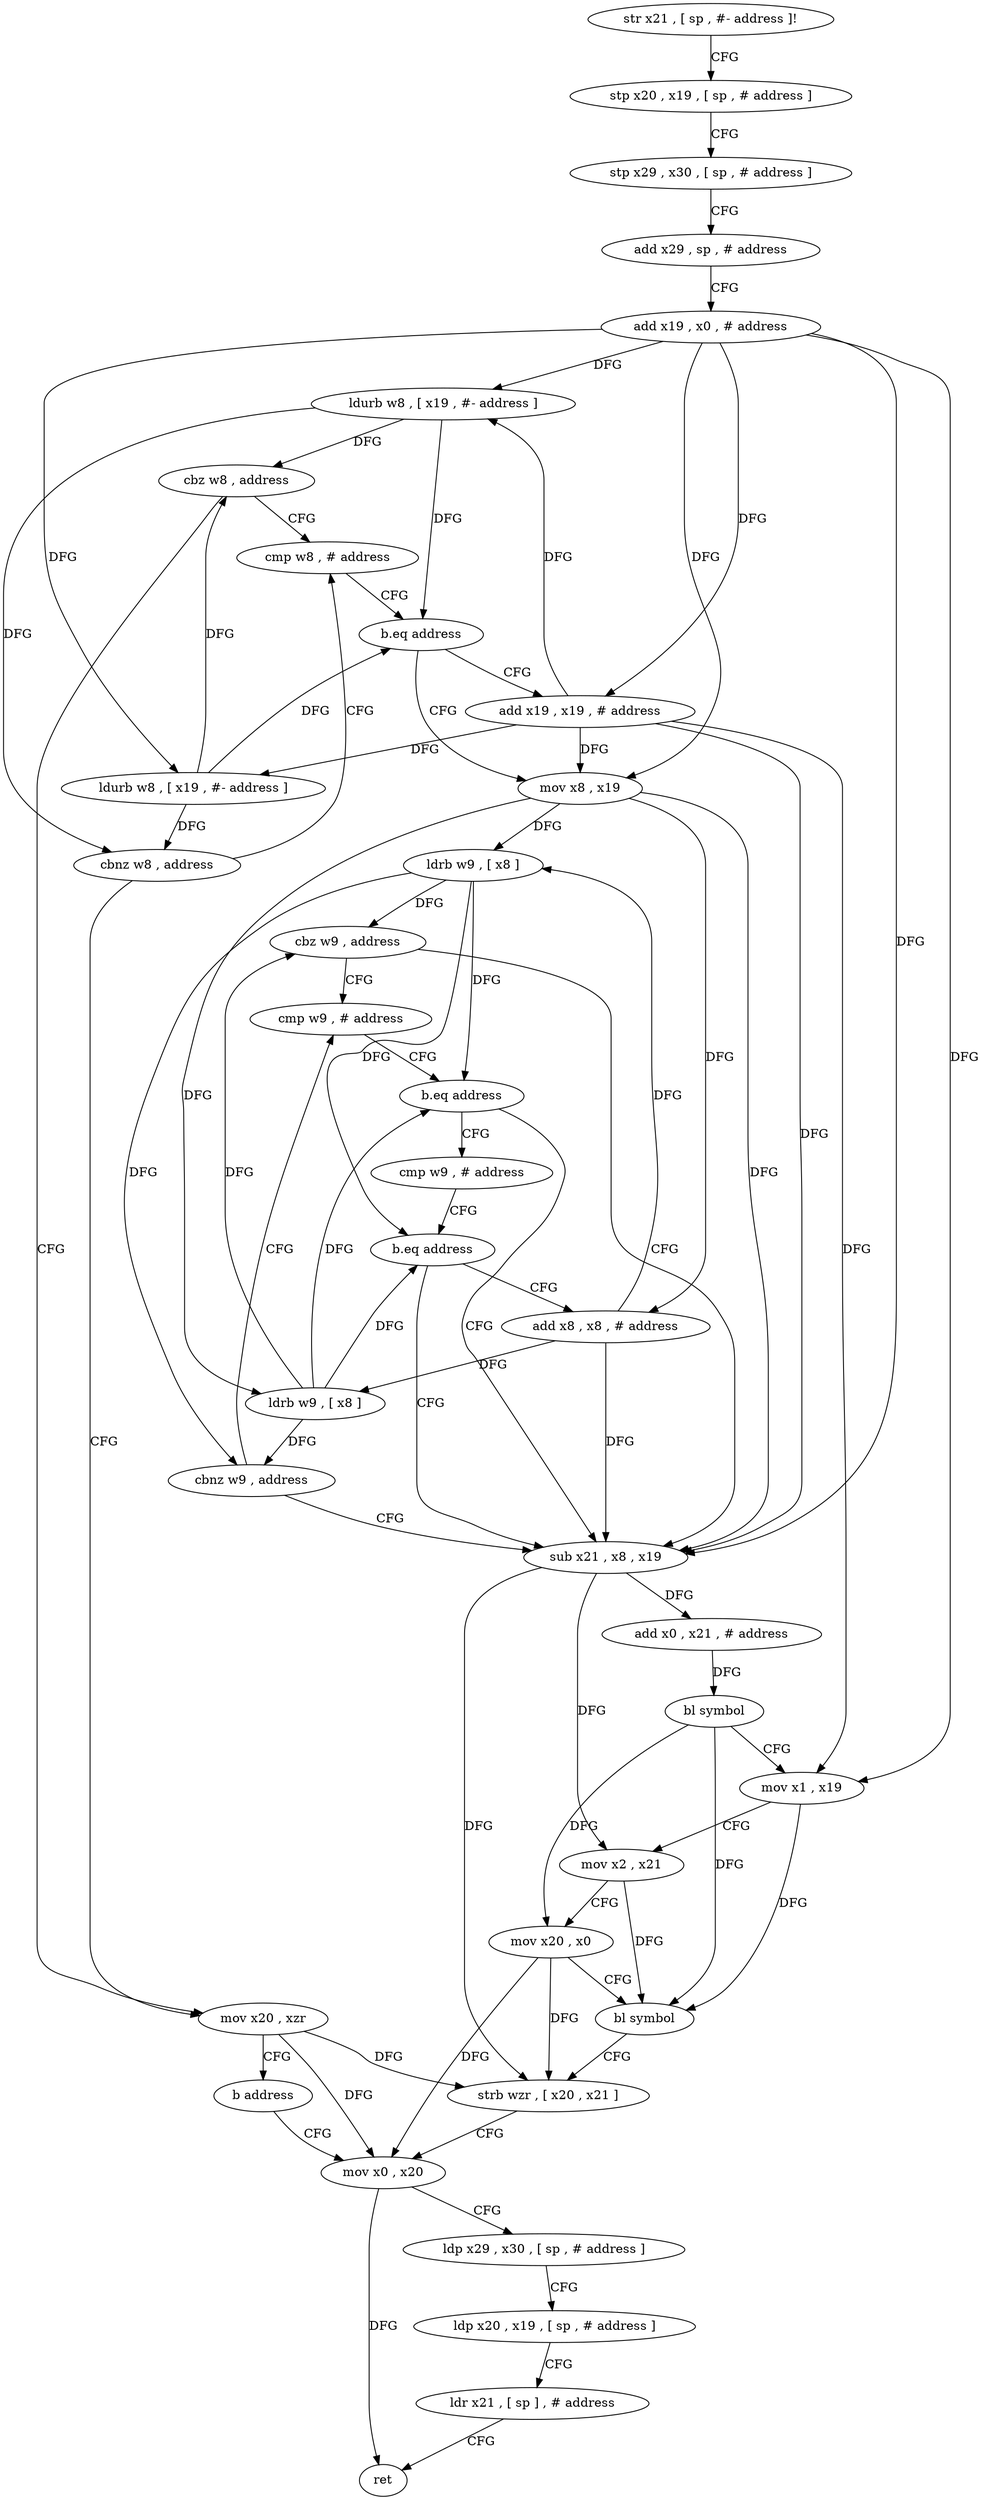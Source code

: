 digraph "func" {
"121480" [label = "str x21 , [ sp , #- address ]!" ]
"121484" [label = "stp x20 , x19 , [ sp , # address ]" ]
"121488" [label = "stp x29 , x30 , [ sp , # address ]" ]
"121492" [label = "add x29 , sp , # address" ]
"121496" [label = "add x19 , x0 , # address" ]
"121500" [label = "ldurb w8 , [ x19 , #- address ]" ]
"121504" [label = "cbz w8 , address" ]
"121528" [label = "mov x20 , xzr" ]
"121508" [label = "cmp w8 , # address" ]
"121532" [label = "b address" ]
"121608" [label = "mov x0 , x20" ]
"121512" [label = "b.eq address" ]
"121536" [label = "mov x8 , x19" ]
"121516" [label = "add x19 , x19 , # address" ]
"121612" [label = "ldp x29 , x30 , [ sp , # address ]" ]
"121616" [label = "ldp x20 , x19 , [ sp , # address ]" ]
"121620" [label = "ldr x21 , [ sp ] , # address" ]
"121624" [label = "ret" ]
"121540" [label = "ldrb w9 , [ x8 ]" ]
"121544" [label = "cbz w9 , address" ]
"121576" [label = "sub x21 , x8 , x19" ]
"121548" [label = "cmp w9 , # address" ]
"121520" [label = "ldurb w8 , [ x19 , #- address ]" ]
"121524" [label = "cbnz w8 , address" ]
"121580" [label = "add x0 , x21 , # address" ]
"121584" [label = "bl symbol" ]
"121588" [label = "mov x1 , x19" ]
"121592" [label = "mov x2 , x21" ]
"121596" [label = "mov x20 , x0" ]
"121600" [label = "bl symbol" ]
"121604" [label = "strb wzr , [ x20 , x21 ]" ]
"121552" [label = "b.eq address" ]
"121556" [label = "cmp w9 , # address" ]
"121560" [label = "b.eq address" ]
"121564" [label = "add x8 , x8 , # address" ]
"121568" [label = "ldrb w9 , [ x8 ]" ]
"121572" [label = "cbnz w9 , address" ]
"121480" -> "121484" [ label = "CFG" ]
"121484" -> "121488" [ label = "CFG" ]
"121488" -> "121492" [ label = "CFG" ]
"121492" -> "121496" [ label = "CFG" ]
"121496" -> "121500" [ label = "DFG" ]
"121496" -> "121536" [ label = "DFG" ]
"121496" -> "121516" [ label = "DFG" ]
"121496" -> "121520" [ label = "DFG" ]
"121496" -> "121576" [ label = "DFG" ]
"121496" -> "121588" [ label = "DFG" ]
"121500" -> "121504" [ label = "DFG" ]
"121500" -> "121512" [ label = "DFG" ]
"121500" -> "121524" [ label = "DFG" ]
"121504" -> "121528" [ label = "CFG" ]
"121504" -> "121508" [ label = "CFG" ]
"121528" -> "121532" [ label = "CFG" ]
"121528" -> "121608" [ label = "DFG" ]
"121528" -> "121604" [ label = "DFG" ]
"121508" -> "121512" [ label = "CFG" ]
"121532" -> "121608" [ label = "CFG" ]
"121608" -> "121612" [ label = "CFG" ]
"121608" -> "121624" [ label = "DFG" ]
"121512" -> "121536" [ label = "CFG" ]
"121512" -> "121516" [ label = "CFG" ]
"121536" -> "121540" [ label = "DFG" ]
"121536" -> "121576" [ label = "DFG" ]
"121536" -> "121564" [ label = "DFG" ]
"121536" -> "121568" [ label = "DFG" ]
"121516" -> "121520" [ label = "DFG" ]
"121516" -> "121500" [ label = "DFG" ]
"121516" -> "121536" [ label = "DFG" ]
"121516" -> "121576" [ label = "DFG" ]
"121516" -> "121588" [ label = "DFG" ]
"121612" -> "121616" [ label = "CFG" ]
"121616" -> "121620" [ label = "CFG" ]
"121620" -> "121624" [ label = "CFG" ]
"121540" -> "121544" [ label = "DFG" ]
"121540" -> "121552" [ label = "DFG" ]
"121540" -> "121560" [ label = "DFG" ]
"121540" -> "121572" [ label = "DFG" ]
"121544" -> "121576" [ label = "CFG" ]
"121544" -> "121548" [ label = "CFG" ]
"121576" -> "121580" [ label = "DFG" ]
"121576" -> "121592" [ label = "DFG" ]
"121576" -> "121604" [ label = "DFG" ]
"121548" -> "121552" [ label = "CFG" ]
"121520" -> "121524" [ label = "DFG" ]
"121520" -> "121504" [ label = "DFG" ]
"121520" -> "121512" [ label = "DFG" ]
"121524" -> "121508" [ label = "CFG" ]
"121524" -> "121528" [ label = "CFG" ]
"121580" -> "121584" [ label = "DFG" ]
"121584" -> "121588" [ label = "CFG" ]
"121584" -> "121596" [ label = "DFG" ]
"121584" -> "121600" [ label = "DFG" ]
"121588" -> "121592" [ label = "CFG" ]
"121588" -> "121600" [ label = "DFG" ]
"121592" -> "121596" [ label = "CFG" ]
"121592" -> "121600" [ label = "DFG" ]
"121596" -> "121600" [ label = "CFG" ]
"121596" -> "121608" [ label = "DFG" ]
"121596" -> "121604" [ label = "DFG" ]
"121600" -> "121604" [ label = "CFG" ]
"121604" -> "121608" [ label = "CFG" ]
"121552" -> "121576" [ label = "CFG" ]
"121552" -> "121556" [ label = "CFG" ]
"121556" -> "121560" [ label = "CFG" ]
"121560" -> "121576" [ label = "CFG" ]
"121560" -> "121564" [ label = "CFG" ]
"121564" -> "121568" [ label = "DFG" ]
"121564" -> "121540" [ label = "DFG" ]
"121564" -> "121576" [ label = "DFG" ]
"121568" -> "121572" [ label = "DFG" ]
"121568" -> "121544" [ label = "DFG" ]
"121568" -> "121552" [ label = "DFG" ]
"121568" -> "121560" [ label = "DFG" ]
"121572" -> "121548" [ label = "CFG" ]
"121572" -> "121576" [ label = "CFG" ]
}
